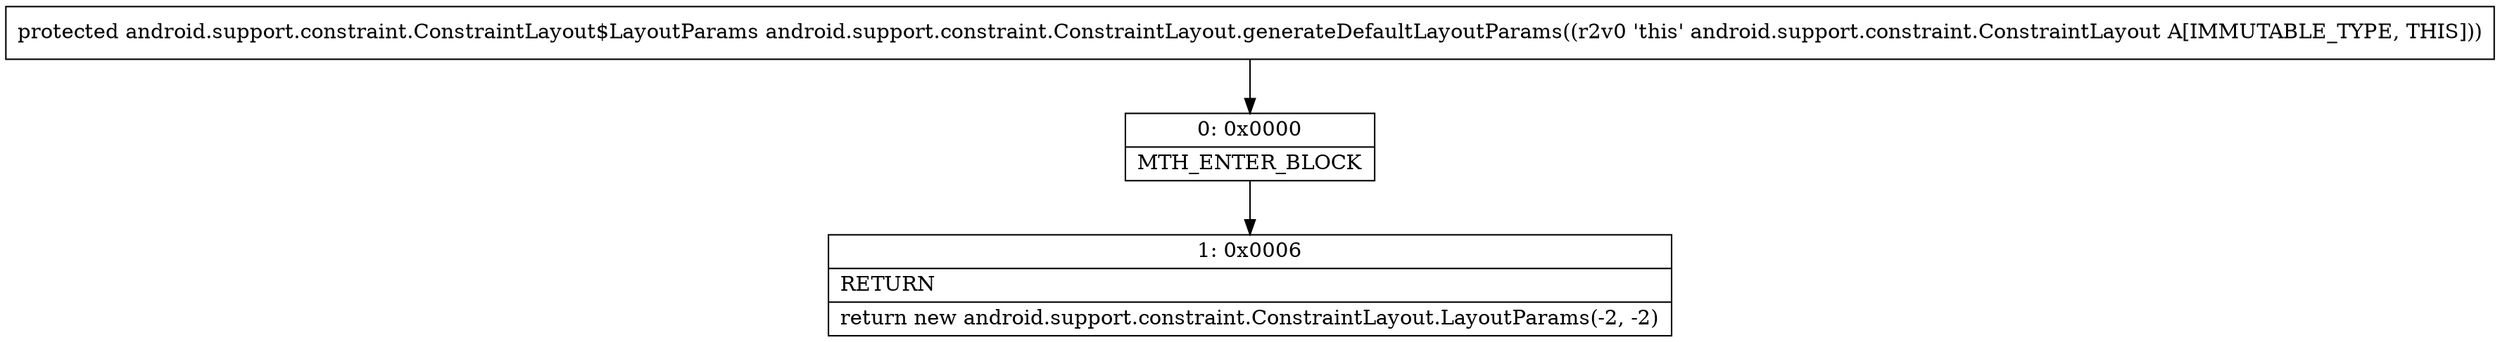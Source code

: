 digraph "CFG forandroid.support.constraint.ConstraintLayout.generateDefaultLayoutParams()Landroid\/support\/constraint\/ConstraintLayout$LayoutParams;" {
Node_0 [shape=record,label="{0\:\ 0x0000|MTH_ENTER_BLOCK\l}"];
Node_1 [shape=record,label="{1\:\ 0x0006|RETURN\l|return new android.support.constraint.ConstraintLayout.LayoutParams(\-2, \-2)\l}"];
MethodNode[shape=record,label="{protected android.support.constraint.ConstraintLayout$LayoutParams android.support.constraint.ConstraintLayout.generateDefaultLayoutParams((r2v0 'this' android.support.constraint.ConstraintLayout A[IMMUTABLE_TYPE, THIS])) }"];
MethodNode -> Node_0;
Node_0 -> Node_1;
}

